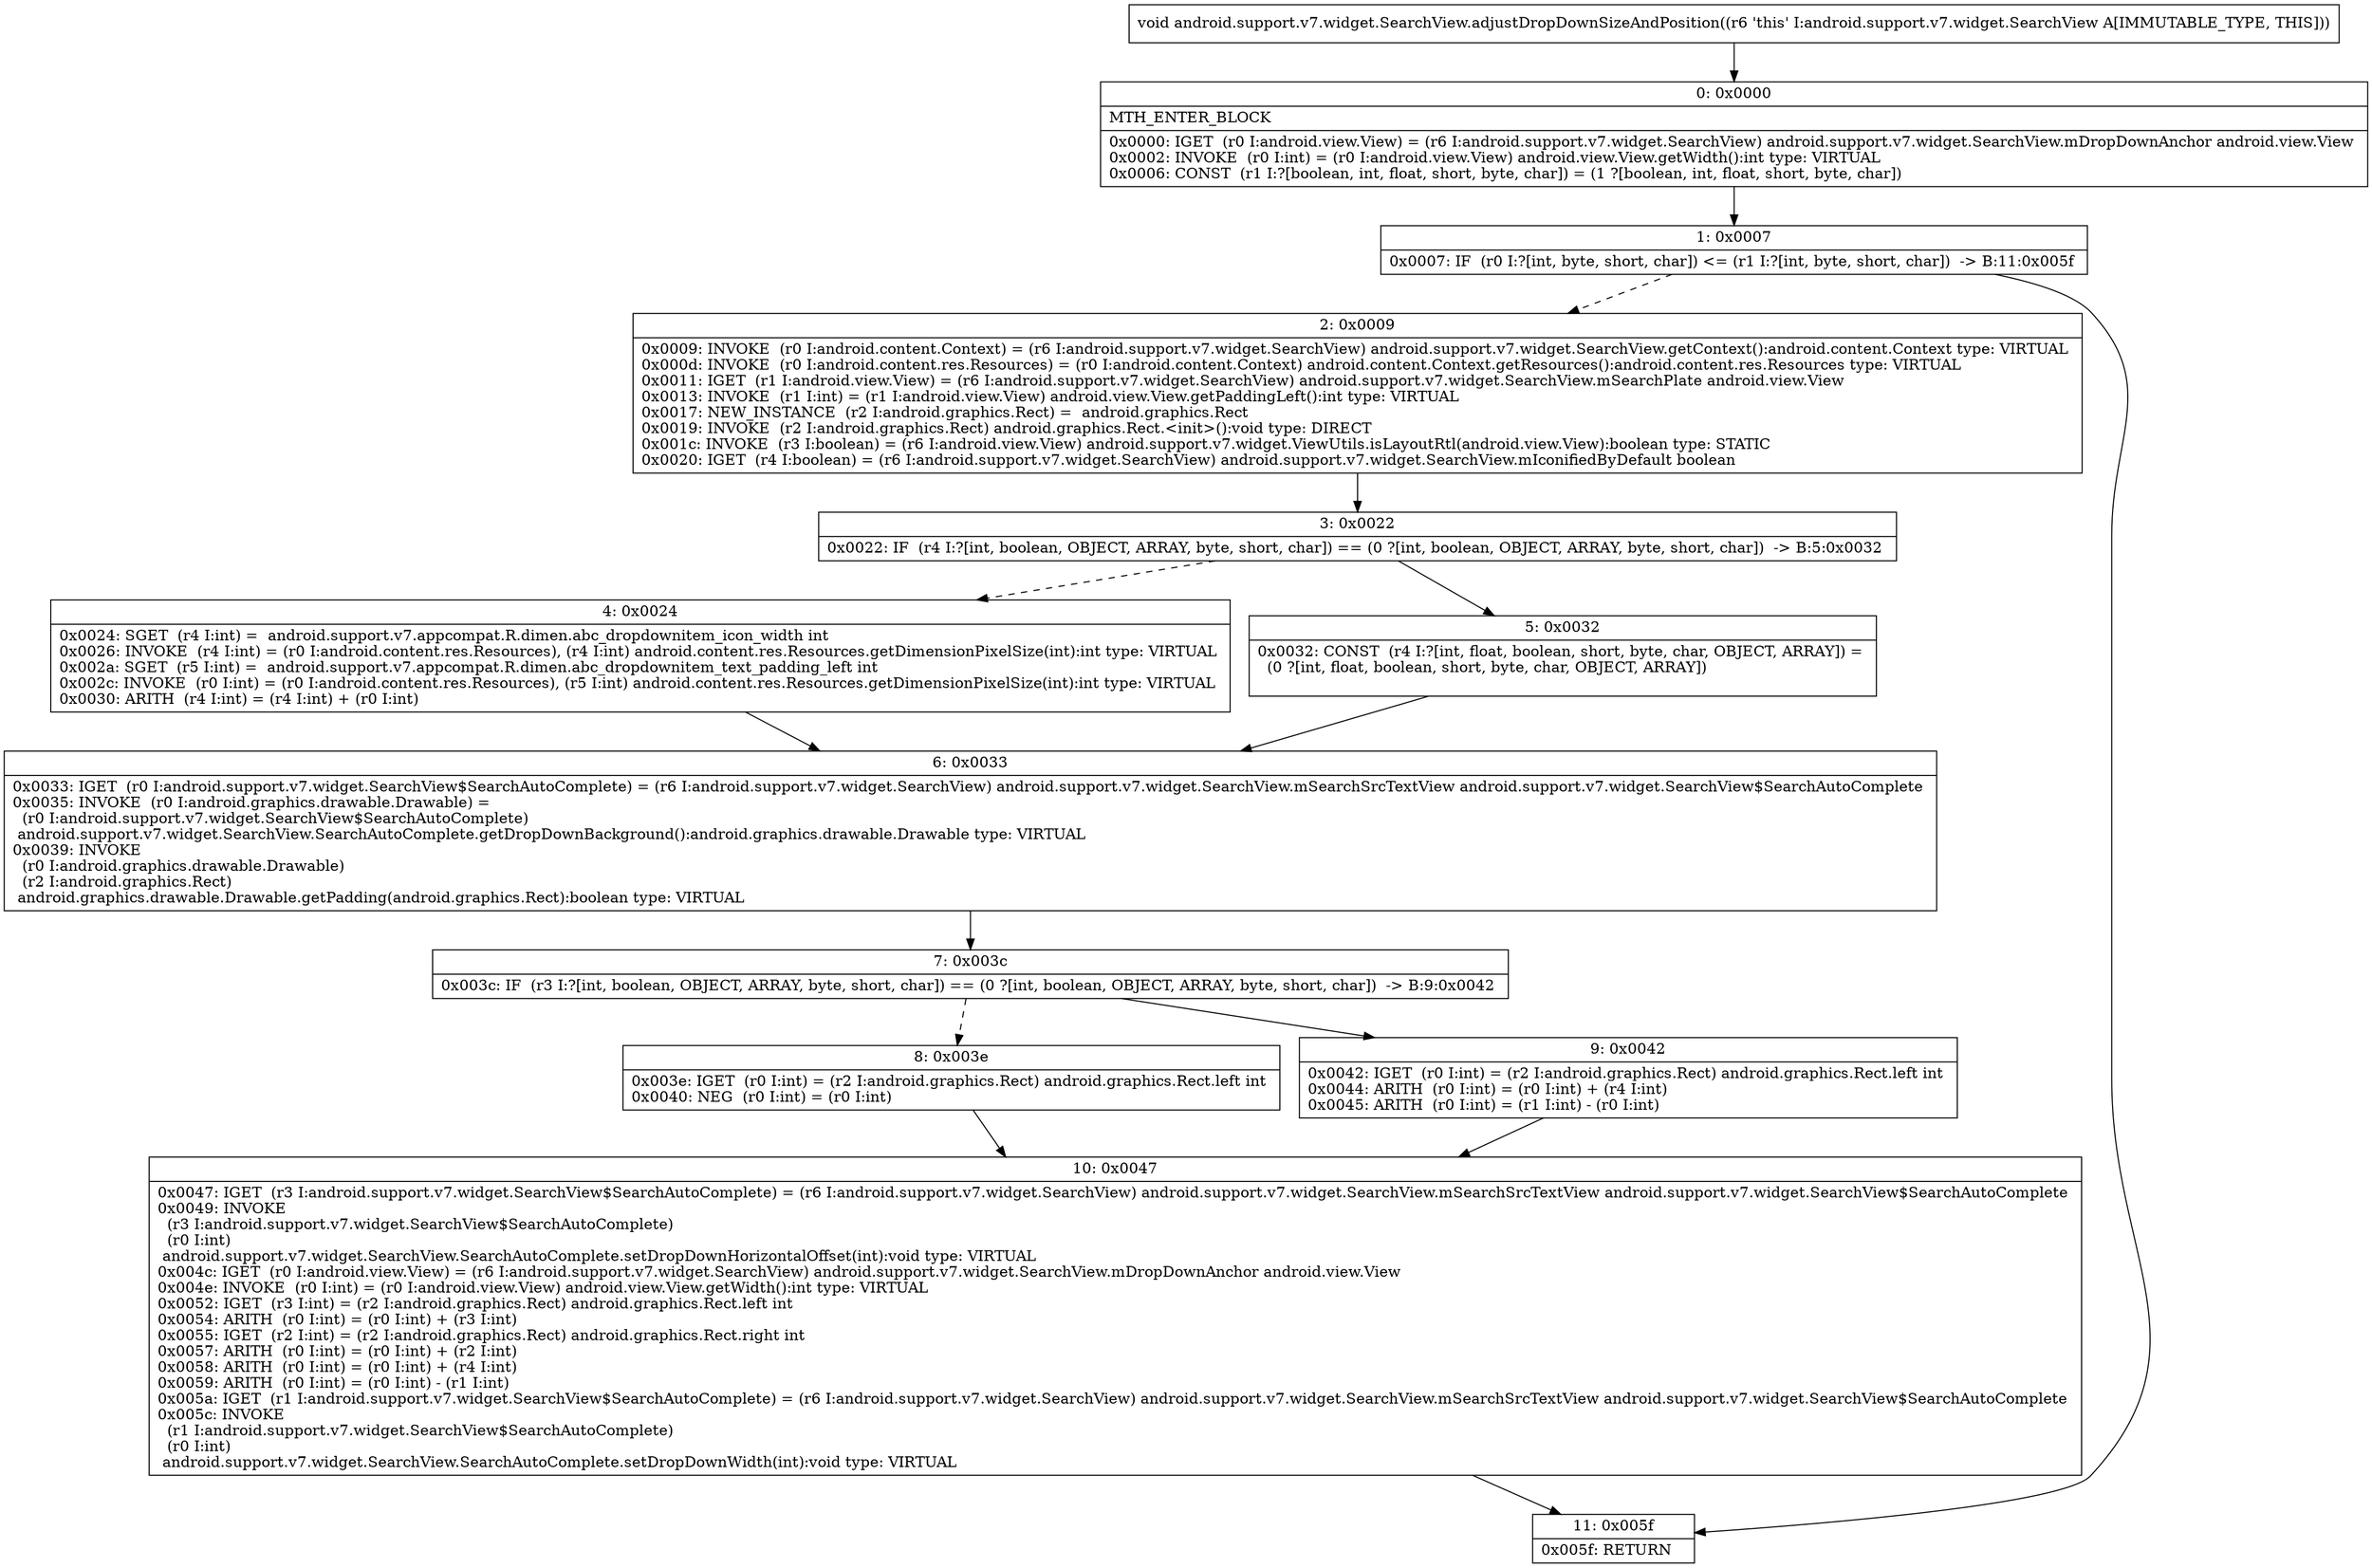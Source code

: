digraph "CFG forandroid.support.v7.widget.SearchView.adjustDropDownSizeAndPosition()V" {
Node_0 [shape=record,label="{0\:\ 0x0000|MTH_ENTER_BLOCK\l|0x0000: IGET  (r0 I:android.view.View) = (r6 I:android.support.v7.widget.SearchView) android.support.v7.widget.SearchView.mDropDownAnchor android.view.View \l0x0002: INVOKE  (r0 I:int) = (r0 I:android.view.View) android.view.View.getWidth():int type: VIRTUAL \l0x0006: CONST  (r1 I:?[boolean, int, float, short, byte, char]) = (1 ?[boolean, int, float, short, byte, char]) \l}"];
Node_1 [shape=record,label="{1\:\ 0x0007|0x0007: IF  (r0 I:?[int, byte, short, char]) \<= (r1 I:?[int, byte, short, char])  \-\> B:11:0x005f \l}"];
Node_2 [shape=record,label="{2\:\ 0x0009|0x0009: INVOKE  (r0 I:android.content.Context) = (r6 I:android.support.v7.widget.SearchView) android.support.v7.widget.SearchView.getContext():android.content.Context type: VIRTUAL \l0x000d: INVOKE  (r0 I:android.content.res.Resources) = (r0 I:android.content.Context) android.content.Context.getResources():android.content.res.Resources type: VIRTUAL \l0x0011: IGET  (r1 I:android.view.View) = (r6 I:android.support.v7.widget.SearchView) android.support.v7.widget.SearchView.mSearchPlate android.view.View \l0x0013: INVOKE  (r1 I:int) = (r1 I:android.view.View) android.view.View.getPaddingLeft():int type: VIRTUAL \l0x0017: NEW_INSTANCE  (r2 I:android.graphics.Rect) =  android.graphics.Rect \l0x0019: INVOKE  (r2 I:android.graphics.Rect) android.graphics.Rect.\<init\>():void type: DIRECT \l0x001c: INVOKE  (r3 I:boolean) = (r6 I:android.view.View) android.support.v7.widget.ViewUtils.isLayoutRtl(android.view.View):boolean type: STATIC \l0x0020: IGET  (r4 I:boolean) = (r6 I:android.support.v7.widget.SearchView) android.support.v7.widget.SearchView.mIconifiedByDefault boolean \l}"];
Node_3 [shape=record,label="{3\:\ 0x0022|0x0022: IF  (r4 I:?[int, boolean, OBJECT, ARRAY, byte, short, char]) == (0 ?[int, boolean, OBJECT, ARRAY, byte, short, char])  \-\> B:5:0x0032 \l}"];
Node_4 [shape=record,label="{4\:\ 0x0024|0x0024: SGET  (r4 I:int) =  android.support.v7.appcompat.R.dimen.abc_dropdownitem_icon_width int \l0x0026: INVOKE  (r4 I:int) = (r0 I:android.content.res.Resources), (r4 I:int) android.content.res.Resources.getDimensionPixelSize(int):int type: VIRTUAL \l0x002a: SGET  (r5 I:int) =  android.support.v7.appcompat.R.dimen.abc_dropdownitem_text_padding_left int \l0x002c: INVOKE  (r0 I:int) = (r0 I:android.content.res.Resources), (r5 I:int) android.content.res.Resources.getDimensionPixelSize(int):int type: VIRTUAL \l0x0030: ARITH  (r4 I:int) = (r4 I:int) + (r0 I:int) \l}"];
Node_5 [shape=record,label="{5\:\ 0x0032|0x0032: CONST  (r4 I:?[int, float, boolean, short, byte, char, OBJECT, ARRAY]) = \l  (0 ?[int, float, boolean, short, byte, char, OBJECT, ARRAY])\l \l}"];
Node_6 [shape=record,label="{6\:\ 0x0033|0x0033: IGET  (r0 I:android.support.v7.widget.SearchView$SearchAutoComplete) = (r6 I:android.support.v7.widget.SearchView) android.support.v7.widget.SearchView.mSearchSrcTextView android.support.v7.widget.SearchView$SearchAutoComplete \l0x0035: INVOKE  (r0 I:android.graphics.drawable.Drawable) = \l  (r0 I:android.support.v7.widget.SearchView$SearchAutoComplete)\l android.support.v7.widget.SearchView.SearchAutoComplete.getDropDownBackground():android.graphics.drawable.Drawable type: VIRTUAL \l0x0039: INVOKE  \l  (r0 I:android.graphics.drawable.Drawable)\l  (r2 I:android.graphics.Rect)\l android.graphics.drawable.Drawable.getPadding(android.graphics.Rect):boolean type: VIRTUAL \l}"];
Node_7 [shape=record,label="{7\:\ 0x003c|0x003c: IF  (r3 I:?[int, boolean, OBJECT, ARRAY, byte, short, char]) == (0 ?[int, boolean, OBJECT, ARRAY, byte, short, char])  \-\> B:9:0x0042 \l}"];
Node_8 [shape=record,label="{8\:\ 0x003e|0x003e: IGET  (r0 I:int) = (r2 I:android.graphics.Rect) android.graphics.Rect.left int \l0x0040: NEG  (r0 I:int) = (r0 I:int) \l}"];
Node_9 [shape=record,label="{9\:\ 0x0042|0x0042: IGET  (r0 I:int) = (r2 I:android.graphics.Rect) android.graphics.Rect.left int \l0x0044: ARITH  (r0 I:int) = (r0 I:int) + (r4 I:int) \l0x0045: ARITH  (r0 I:int) = (r1 I:int) \- (r0 I:int) \l}"];
Node_10 [shape=record,label="{10\:\ 0x0047|0x0047: IGET  (r3 I:android.support.v7.widget.SearchView$SearchAutoComplete) = (r6 I:android.support.v7.widget.SearchView) android.support.v7.widget.SearchView.mSearchSrcTextView android.support.v7.widget.SearchView$SearchAutoComplete \l0x0049: INVOKE  \l  (r3 I:android.support.v7.widget.SearchView$SearchAutoComplete)\l  (r0 I:int)\l android.support.v7.widget.SearchView.SearchAutoComplete.setDropDownHorizontalOffset(int):void type: VIRTUAL \l0x004c: IGET  (r0 I:android.view.View) = (r6 I:android.support.v7.widget.SearchView) android.support.v7.widget.SearchView.mDropDownAnchor android.view.View \l0x004e: INVOKE  (r0 I:int) = (r0 I:android.view.View) android.view.View.getWidth():int type: VIRTUAL \l0x0052: IGET  (r3 I:int) = (r2 I:android.graphics.Rect) android.graphics.Rect.left int \l0x0054: ARITH  (r0 I:int) = (r0 I:int) + (r3 I:int) \l0x0055: IGET  (r2 I:int) = (r2 I:android.graphics.Rect) android.graphics.Rect.right int \l0x0057: ARITH  (r0 I:int) = (r0 I:int) + (r2 I:int) \l0x0058: ARITH  (r0 I:int) = (r0 I:int) + (r4 I:int) \l0x0059: ARITH  (r0 I:int) = (r0 I:int) \- (r1 I:int) \l0x005a: IGET  (r1 I:android.support.v7.widget.SearchView$SearchAutoComplete) = (r6 I:android.support.v7.widget.SearchView) android.support.v7.widget.SearchView.mSearchSrcTextView android.support.v7.widget.SearchView$SearchAutoComplete \l0x005c: INVOKE  \l  (r1 I:android.support.v7.widget.SearchView$SearchAutoComplete)\l  (r0 I:int)\l android.support.v7.widget.SearchView.SearchAutoComplete.setDropDownWidth(int):void type: VIRTUAL \l}"];
Node_11 [shape=record,label="{11\:\ 0x005f|0x005f: RETURN   \l}"];
MethodNode[shape=record,label="{void android.support.v7.widget.SearchView.adjustDropDownSizeAndPosition((r6 'this' I:android.support.v7.widget.SearchView A[IMMUTABLE_TYPE, THIS])) }"];
MethodNode -> Node_0;
Node_0 -> Node_1;
Node_1 -> Node_2[style=dashed];
Node_1 -> Node_11;
Node_2 -> Node_3;
Node_3 -> Node_4[style=dashed];
Node_3 -> Node_5;
Node_4 -> Node_6;
Node_5 -> Node_6;
Node_6 -> Node_7;
Node_7 -> Node_8[style=dashed];
Node_7 -> Node_9;
Node_8 -> Node_10;
Node_9 -> Node_10;
Node_10 -> Node_11;
}


